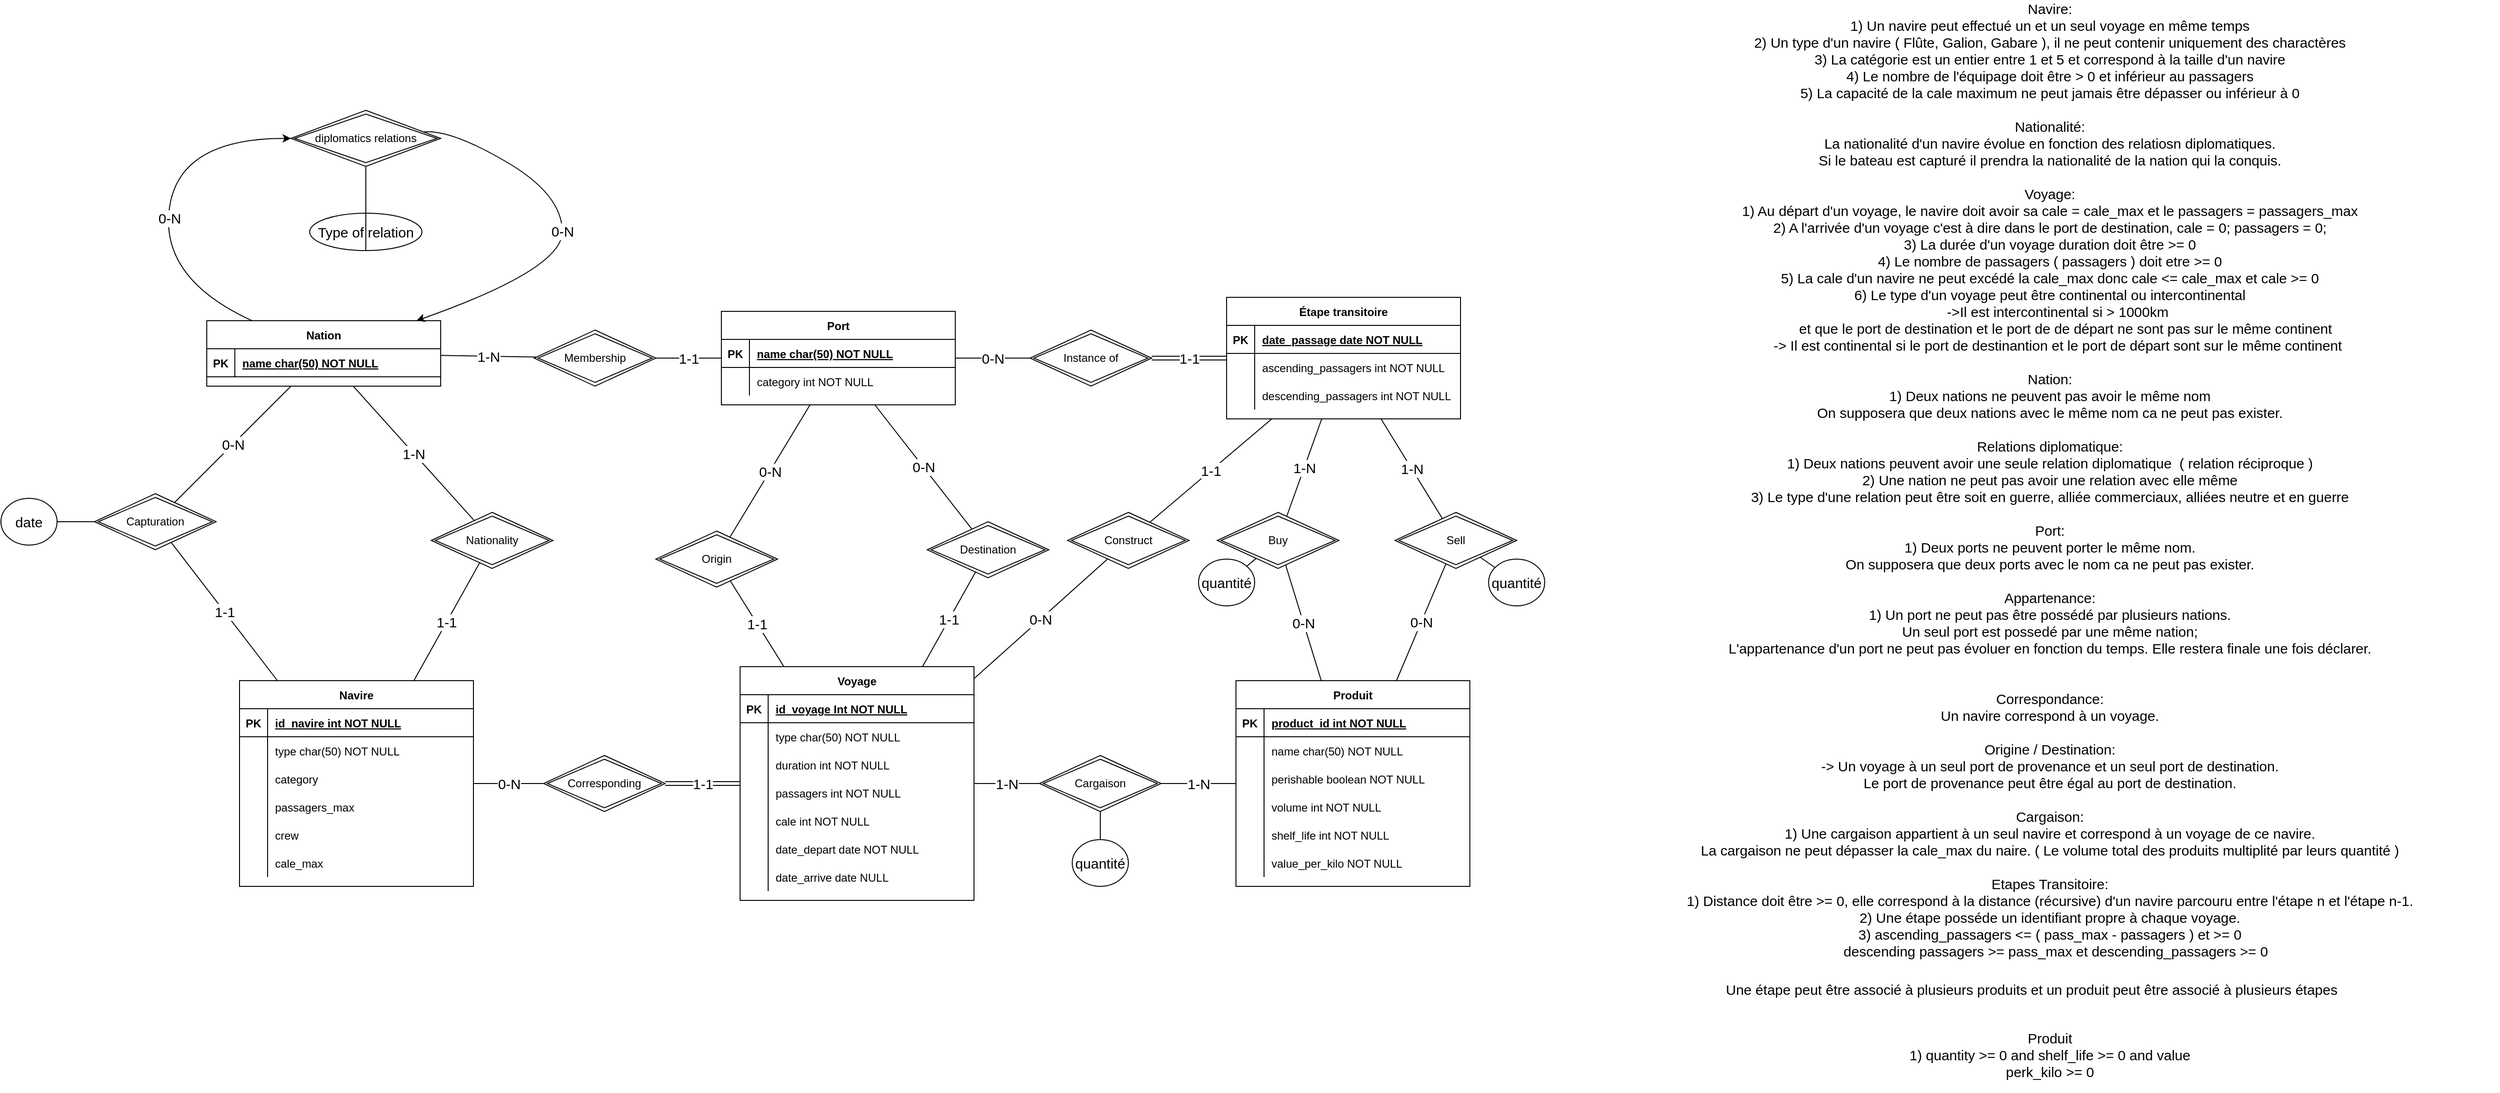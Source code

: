 <mxfile version="17.4.6" type="github"><diagram id="R2lEEEUBdFMjLlhIrx00" name="Page-1"><mxGraphModel dx="2302" dy="974" grid="1" gridSize="10" guides="1" tooltips="1" connect="1" arrows="1" fold="1" page="0" pageScale="1" pageWidth="850" pageHeight="1100" math="0" shadow="0" extFonts="Permanent Marker^https://fonts.googleapis.com/css?family=Permanent+Marker"><root><mxCell id="0"/><mxCell id="1" parent="0"/><mxCell id="C-vyLk0tnHw3VtMMgP7b-2" value="Produit" style="shape=table;startSize=30;container=1;collapsible=1;childLayout=tableLayout;fixedRows=1;rowLines=0;fontStyle=1;align=center;resizeLast=1;" parent="1" vertex="1"><mxGeometry x="1090" y="870" width="250" height="220" as="geometry"/></mxCell><mxCell id="C-vyLk0tnHw3VtMMgP7b-3" value="" style="shape=partialRectangle;collapsible=0;dropTarget=0;pointerEvents=0;fillColor=none;points=[[0,0.5],[1,0.5]];portConstraint=eastwest;top=0;left=0;right=0;bottom=1;" parent="C-vyLk0tnHw3VtMMgP7b-2" vertex="1"><mxGeometry y="30" width="250" height="30" as="geometry"/></mxCell><mxCell id="C-vyLk0tnHw3VtMMgP7b-4" value="PK" style="shape=partialRectangle;overflow=hidden;connectable=0;fillColor=none;top=0;left=0;bottom=0;right=0;fontStyle=1;" parent="C-vyLk0tnHw3VtMMgP7b-3" vertex="1"><mxGeometry width="30" height="30" as="geometry"><mxRectangle width="30" height="30" as="alternateBounds"/></mxGeometry></mxCell><mxCell id="C-vyLk0tnHw3VtMMgP7b-5" value="product_id int NOT NULL " style="shape=partialRectangle;overflow=hidden;connectable=0;fillColor=none;top=0;left=0;bottom=0;right=0;align=left;spacingLeft=6;fontStyle=5;" parent="C-vyLk0tnHw3VtMMgP7b-3" vertex="1"><mxGeometry x="30" width="220" height="30" as="geometry"><mxRectangle width="220" height="30" as="alternateBounds"/></mxGeometry></mxCell><mxCell id="C-vyLk0tnHw3VtMMgP7b-6" value="" style="shape=partialRectangle;collapsible=0;dropTarget=0;pointerEvents=0;fillColor=none;points=[[0,0.5],[1,0.5]];portConstraint=eastwest;top=0;left=0;right=0;bottom=0;" parent="C-vyLk0tnHw3VtMMgP7b-2" vertex="1"><mxGeometry y="60" width="250" height="30" as="geometry"/></mxCell><mxCell id="C-vyLk0tnHw3VtMMgP7b-7" value="" style="shape=partialRectangle;overflow=hidden;connectable=0;fillColor=none;top=0;left=0;bottom=0;right=0;" parent="C-vyLk0tnHw3VtMMgP7b-6" vertex="1"><mxGeometry width="30" height="30" as="geometry"><mxRectangle width="30" height="30" as="alternateBounds"/></mxGeometry></mxCell><mxCell id="C-vyLk0tnHw3VtMMgP7b-8" value="name char(50) NOT NULL" style="shape=partialRectangle;overflow=hidden;connectable=0;fillColor=none;top=0;left=0;bottom=0;right=0;align=left;spacingLeft=6;" parent="C-vyLk0tnHw3VtMMgP7b-6" vertex="1"><mxGeometry x="30" width="220" height="30" as="geometry"><mxRectangle width="220" height="30" as="alternateBounds"/></mxGeometry></mxCell><mxCell id="C-vyLk0tnHw3VtMMgP7b-9" value="" style="shape=partialRectangle;collapsible=0;dropTarget=0;pointerEvents=0;fillColor=none;points=[[0,0.5],[1,0.5]];portConstraint=eastwest;top=0;left=0;right=0;bottom=0;" parent="C-vyLk0tnHw3VtMMgP7b-2" vertex="1"><mxGeometry y="90" width="250" height="30" as="geometry"/></mxCell><mxCell id="C-vyLk0tnHw3VtMMgP7b-10" value="" style="shape=partialRectangle;overflow=hidden;connectable=0;fillColor=none;top=0;left=0;bottom=0;right=0;" parent="C-vyLk0tnHw3VtMMgP7b-9" vertex="1"><mxGeometry width="30" height="30" as="geometry"><mxRectangle width="30" height="30" as="alternateBounds"/></mxGeometry></mxCell><mxCell id="C-vyLk0tnHw3VtMMgP7b-11" value="perishable boolean NOT NULL" style="shape=partialRectangle;overflow=hidden;connectable=0;fillColor=none;top=0;left=0;bottom=0;right=0;align=left;spacingLeft=6;" parent="C-vyLk0tnHw3VtMMgP7b-9" vertex="1"><mxGeometry x="30" width="220" height="30" as="geometry"><mxRectangle width="220" height="30" as="alternateBounds"/></mxGeometry></mxCell><mxCell id="wA-Fw6PWU3j-bRVQ1RBi-14" style="shape=partialRectangle;collapsible=0;dropTarget=0;pointerEvents=0;fillColor=none;points=[[0,0.5],[1,0.5]];portConstraint=eastwest;top=0;left=0;right=0;bottom=0;" parent="C-vyLk0tnHw3VtMMgP7b-2" vertex="1"><mxGeometry y="120" width="250" height="30" as="geometry"/></mxCell><mxCell id="wA-Fw6PWU3j-bRVQ1RBi-15" style="shape=partialRectangle;overflow=hidden;connectable=0;fillColor=none;top=0;left=0;bottom=0;right=0;" parent="wA-Fw6PWU3j-bRVQ1RBi-14" vertex="1"><mxGeometry width="30" height="30" as="geometry"><mxRectangle width="30" height="30" as="alternateBounds"/></mxGeometry></mxCell><mxCell id="wA-Fw6PWU3j-bRVQ1RBi-16" value="volume int NOT NULL" style="shape=partialRectangle;overflow=hidden;connectable=0;fillColor=none;top=0;left=0;bottom=0;right=0;align=left;spacingLeft=6;" parent="wA-Fw6PWU3j-bRVQ1RBi-14" vertex="1"><mxGeometry x="30" width="220" height="30" as="geometry"><mxRectangle width="220" height="30" as="alternateBounds"/></mxGeometry></mxCell><mxCell id="wA-Fw6PWU3j-bRVQ1RBi-17" style="shape=partialRectangle;collapsible=0;dropTarget=0;pointerEvents=0;fillColor=none;points=[[0,0.5],[1,0.5]];portConstraint=eastwest;top=0;left=0;right=0;bottom=0;" parent="C-vyLk0tnHw3VtMMgP7b-2" vertex="1"><mxGeometry y="150" width="250" height="30" as="geometry"/></mxCell><mxCell id="wA-Fw6PWU3j-bRVQ1RBi-18" style="shape=partialRectangle;overflow=hidden;connectable=0;fillColor=none;top=0;left=0;bottom=0;right=0;" parent="wA-Fw6PWU3j-bRVQ1RBi-17" vertex="1"><mxGeometry width="30" height="30" as="geometry"><mxRectangle width="30" height="30" as="alternateBounds"/></mxGeometry></mxCell><mxCell id="wA-Fw6PWU3j-bRVQ1RBi-19" value="shelf_life int NOT NULL" style="shape=partialRectangle;overflow=hidden;connectable=0;fillColor=none;top=0;left=0;bottom=0;right=0;align=left;spacingLeft=6;" parent="wA-Fw6PWU3j-bRVQ1RBi-17" vertex="1"><mxGeometry x="30" width="220" height="30" as="geometry"><mxRectangle width="220" height="30" as="alternateBounds"/></mxGeometry></mxCell><mxCell id="wA-Fw6PWU3j-bRVQ1RBi-20" style="shape=partialRectangle;collapsible=0;dropTarget=0;pointerEvents=0;fillColor=none;points=[[0,0.5],[1,0.5]];portConstraint=eastwest;top=0;left=0;right=0;bottom=0;" parent="C-vyLk0tnHw3VtMMgP7b-2" vertex="1"><mxGeometry y="180" width="250" height="30" as="geometry"/></mxCell><mxCell id="wA-Fw6PWU3j-bRVQ1RBi-21" style="shape=partialRectangle;overflow=hidden;connectable=0;fillColor=none;top=0;left=0;bottom=0;right=0;" parent="wA-Fw6PWU3j-bRVQ1RBi-20" vertex="1"><mxGeometry width="30" height="30" as="geometry"><mxRectangle width="30" height="30" as="alternateBounds"/></mxGeometry></mxCell><mxCell id="wA-Fw6PWU3j-bRVQ1RBi-22" value="value_per_kilo NOT NULL" style="shape=partialRectangle;overflow=hidden;connectable=0;fillColor=none;top=0;left=0;bottom=0;right=0;align=left;spacingLeft=6;" parent="wA-Fw6PWU3j-bRVQ1RBi-20" vertex="1"><mxGeometry x="30" width="220" height="30" as="geometry"><mxRectangle width="220" height="30" as="alternateBounds"/></mxGeometry></mxCell><mxCell id="C-vyLk0tnHw3VtMMgP7b-13" value="Voyage" style="shape=table;startSize=30;container=1;collapsible=1;childLayout=tableLayout;fixedRows=1;rowLines=0;fontStyle=1;align=center;resizeLast=1;" parent="1" vertex="1"><mxGeometry x="560" y="855" width="250" height="250" as="geometry"/></mxCell><mxCell id="C-vyLk0tnHw3VtMMgP7b-14" value="" style="shape=partialRectangle;collapsible=0;dropTarget=0;pointerEvents=0;fillColor=none;points=[[0,0.5],[1,0.5]];portConstraint=eastwest;top=0;left=0;right=0;bottom=1;" parent="C-vyLk0tnHw3VtMMgP7b-13" vertex="1"><mxGeometry y="30" width="250" height="30" as="geometry"/></mxCell><mxCell id="C-vyLk0tnHw3VtMMgP7b-15" value="PK" style="shape=partialRectangle;overflow=hidden;connectable=0;fillColor=none;top=0;left=0;bottom=0;right=0;fontStyle=1;" parent="C-vyLk0tnHw3VtMMgP7b-14" vertex="1"><mxGeometry width="30" height="30" as="geometry"><mxRectangle width="30" height="30" as="alternateBounds"/></mxGeometry></mxCell><mxCell id="C-vyLk0tnHw3VtMMgP7b-16" value="id_voyage Int NOT NULL" style="shape=partialRectangle;overflow=hidden;connectable=0;fillColor=none;top=0;left=0;bottom=0;right=0;align=left;spacingLeft=6;fontStyle=5;" parent="C-vyLk0tnHw3VtMMgP7b-14" vertex="1"><mxGeometry x="30" width="220" height="30" as="geometry"><mxRectangle width="220" height="30" as="alternateBounds"/></mxGeometry></mxCell><mxCell id="C-vyLk0tnHw3VtMMgP7b-17" value="" style="shape=partialRectangle;collapsible=0;dropTarget=0;pointerEvents=0;fillColor=none;points=[[0,0.5],[1,0.5]];portConstraint=eastwest;top=0;left=0;right=0;bottom=0;" parent="C-vyLk0tnHw3VtMMgP7b-13" vertex="1"><mxGeometry y="60" width="250" height="30" as="geometry"/></mxCell><mxCell id="C-vyLk0tnHw3VtMMgP7b-18" value="" style="shape=partialRectangle;overflow=hidden;connectable=0;fillColor=none;top=0;left=0;bottom=0;right=0;" parent="C-vyLk0tnHw3VtMMgP7b-17" vertex="1"><mxGeometry width="30" height="30" as="geometry"><mxRectangle width="30" height="30" as="alternateBounds"/></mxGeometry></mxCell><mxCell id="C-vyLk0tnHw3VtMMgP7b-19" value="type char(50) NOT NULL" style="shape=partialRectangle;overflow=hidden;connectable=0;fillColor=none;top=0;left=0;bottom=0;right=0;align=left;spacingLeft=6;" parent="C-vyLk0tnHw3VtMMgP7b-17" vertex="1"><mxGeometry x="30" width="220" height="30" as="geometry"><mxRectangle width="220" height="30" as="alternateBounds"/></mxGeometry></mxCell><mxCell id="C-vyLk0tnHw3VtMMgP7b-20" value="" style="shape=partialRectangle;collapsible=0;dropTarget=0;pointerEvents=0;fillColor=none;points=[[0,0.5],[1,0.5]];portConstraint=eastwest;top=0;left=0;right=0;bottom=0;" parent="C-vyLk0tnHw3VtMMgP7b-13" vertex="1"><mxGeometry y="90" width="250" height="30" as="geometry"/></mxCell><mxCell id="C-vyLk0tnHw3VtMMgP7b-21" value="" style="shape=partialRectangle;overflow=hidden;connectable=0;fillColor=none;top=0;left=0;bottom=0;right=0;" parent="C-vyLk0tnHw3VtMMgP7b-20" vertex="1"><mxGeometry width="30" height="30" as="geometry"><mxRectangle width="30" height="30" as="alternateBounds"/></mxGeometry></mxCell><mxCell id="C-vyLk0tnHw3VtMMgP7b-22" value="duration int NOT NULL" style="shape=partialRectangle;overflow=hidden;connectable=0;fillColor=none;top=0;left=0;bottom=0;right=0;align=left;spacingLeft=6;" parent="C-vyLk0tnHw3VtMMgP7b-20" vertex="1"><mxGeometry x="30" width="220" height="30" as="geometry"><mxRectangle width="220" height="30" as="alternateBounds"/></mxGeometry></mxCell><mxCell id="wA-Fw6PWU3j-bRVQ1RBi-127" style="shape=partialRectangle;collapsible=0;dropTarget=0;pointerEvents=0;fillColor=none;points=[[0,0.5],[1,0.5]];portConstraint=eastwest;top=0;left=0;right=0;bottom=0;" parent="C-vyLk0tnHw3VtMMgP7b-13" vertex="1"><mxGeometry y="120" width="250" height="30" as="geometry"/></mxCell><mxCell id="wA-Fw6PWU3j-bRVQ1RBi-128" style="shape=partialRectangle;overflow=hidden;connectable=0;fillColor=none;top=0;left=0;bottom=0;right=0;" parent="wA-Fw6PWU3j-bRVQ1RBi-127" vertex="1"><mxGeometry width="30" height="30" as="geometry"><mxRectangle width="30" height="30" as="alternateBounds"/></mxGeometry></mxCell><mxCell id="wA-Fw6PWU3j-bRVQ1RBi-129" value="passagers int NOT NULL" style="shape=partialRectangle;overflow=hidden;connectable=0;fillColor=none;top=0;left=0;bottom=0;right=0;align=left;spacingLeft=6;" parent="wA-Fw6PWU3j-bRVQ1RBi-127" vertex="1"><mxGeometry x="30" width="220" height="30" as="geometry"><mxRectangle width="220" height="30" as="alternateBounds"/></mxGeometry></mxCell><mxCell id="wA-Fw6PWU3j-bRVQ1RBi-130" style="shape=partialRectangle;collapsible=0;dropTarget=0;pointerEvents=0;fillColor=none;points=[[0,0.5],[1,0.5]];portConstraint=eastwest;top=0;left=0;right=0;bottom=0;" parent="C-vyLk0tnHw3VtMMgP7b-13" vertex="1"><mxGeometry y="150" width="250" height="30" as="geometry"/></mxCell><mxCell id="wA-Fw6PWU3j-bRVQ1RBi-131" style="shape=partialRectangle;overflow=hidden;connectable=0;fillColor=none;top=0;left=0;bottom=0;right=0;" parent="wA-Fw6PWU3j-bRVQ1RBi-130" vertex="1"><mxGeometry width="30" height="30" as="geometry"><mxRectangle width="30" height="30" as="alternateBounds"/></mxGeometry></mxCell><mxCell id="wA-Fw6PWU3j-bRVQ1RBi-132" value="cale int NOT NULL" style="shape=partialRectangle;overflow=hidden;connectable=0;fillColor=none;top=0;left=0;bottom=0;right=0;align=left;spacingLeft=6;" parent="wA-Fw6PWU3j-bRVQ1RBi-130" vertex="1"><mxGeometry x="30" width="220" height="30" as="geometry"><mxRectangle width="220" height="30" as="alternateBounds"/></mxGeometry></mxCell><mxCell id="AcvyB9s8nXVCZaqWvQod-1" style="shape=partialRectangle;collapsible=0;dropTarget=0;pointerEvents=0;fillColor=none;points=[[0,0.5],[1,0.5]];portConstraint=eastwest;top=0;left=0;right=0;bottom=0;" vertex="1" parent="C-vyLk0tnHw3VtMMgP7b-13"><mxGeometry y="180" width="250" height="30" as="geometry"/></mxCell><mxCell id="AcvyB9s8nXVCZaqWvQod-2" style="shape=partialRectangle;overflow=hidden;connectable=0;fillColor=none;top=0;left=0;bottom=0;right=0;" vertex="1" parent="AcvyB9s8nXVCZaqWvQod-1"><mxGeometry width="30" height="30" as="geometry"><mxRectangle width="30" height="30" as="alternateBounds"/></mxGeometry></mxCell><mxCell id="AcvyB9s8nXVCZaqWvQod-3" value="date_depart date NOT NULL" style="shape=partialRectangle;overflow=hidden;connectable=0;fillColor=none;top=0;left=0;bottom=0;right=0;align=left;spacingLeft=6;" vertex="1" parent="AcvyB9s8nXVCZaqWvQod-1"><mxGeometry x="30" width="220" height="30" as="geometry"><mxRectangle width="220" height="30" as="alternateBounds"/></mxGeometry></mxCell><mxCell id="AcvyB9s8nXVCZaqWvQod-4" style="shape=partialRectangle;collapsible=0;dropTarget=0;pointerEvents=0;fillColor=none;points=[[0,0.5],[1,0.5]];portConstraint=eastwest;top=0;left=0;right=0;bottom=0;" vertex="1" parent="C-vyLk0tnHw3VtMMgP7b-13"><mxGeometry y="210" width="250" height="30" as="geometry"/></mxCell><mxCell id="AcvyB9s8nXVCZaqWvQod-5" style="shape=partialRectangle;overflow=hidden;connectable=0;fillColor=none;top=0;left=0;bottom=0;right=0;" vertex="1" parent="AcvyB9s8nXVCZaqWvQod-4"><mxGeometry width="30" height="30" as="geometry"><mxRectangle width="30" height="30" as="alternateBounds"/></mxGeometry></mxCell><mxCell id="AcvyB9s8nXVCZaqWvQod-6" value="date_arrive date NULL" style="shape=partialRectangle;overflow=hidden;connectable=0;fillColor=none;top=0;left=0;bottom=0;right=0;align=left;spacingLeft=6;" vertex="1" parent="AcvyB9s8nXVCZaqWvQod-4"><mxGeometry x="30" width="220" height="30" as="geometry"><mxRectangle width="220" height="30" as="alternateBounds"/></mxGeometry></mxCell><mxCell id="C-vyLk0tnHw3VtMMgP7b-23" value="Navire" style="shape=table;startSize=30;container=1;collapsible=1;childLayout=tableLayout;fixedRows=1;rowLines=0;fontStyle=1;align=center;resizeLast=1;" parent="1" vertex="1"><mxGeometry x="25" y="870" width="250" height="220" as="geometry"/></mxCell><mxCell id="C-vyLk0tnHw3VtMMgP7b-24" value="" style="shape=partialRectangle;collapsible=0;dropTarget=0;pointerEvents=0;fillColor=none;points=[[0,0.5],[1,0.5]];portConstraint=eastwest;top=0;left=0;right=0;bottom=1;" parent="C-vyLk0tnHw3VtMMgP7b-23" vertex="1"><mxGeometry y="30" width="250" height="30" as="geometry"/></mxCell><mxCell id="C-vyLk0tnHw3VtMMgP7b-25" value="PK" style="shape=partialRectangle;overflow=hidden;connectable=0;fillColor=none;top=0;left=0;bottom=0;right=0;fontStyle=1;" parent="C-vyLk0tnHw3VtMMgP7b-24" vertex="1"><mxGeometry width="30" height="30" as="geometry"><mxRectangle width="30" height="30" as="alternateBounds"/></mxGeometry></mxCell><mxCell id="C-vyLk0tnHw3VtMMgP7b-26" value="id_navire int NOT NULL " style="shape=partialRectangle;overflow=hidden;connectable=0;fillColor=none;top=0;left=0;bottom=0;right=0;align=left;spacingLeft=6;fontStyle=5;" parent="C-vyLk0tnHw3VtMMgP7b-24" vertex="1"><mxGeometry x="30" width="220" height="30" as="geometry"><mxRectangle width="220" height="30" as="alternateBounds"/></mxGeometry></mxCell><mxCell id="C-vyLk0tnHw3VtMMgP7b-27" value="" style="shape=partialRectangle;collapsible=0;dropTarget=0;pointerEvents=0;fillColor=none;points=[[0,0.5],[1,0.5]];portConstraint=eastwest;top=0;left=0;right=0;bottom=0;" parent="C-vyLk0tnHw3VtMMgP7b-23" vertex="1"><mxGeometry y="60" width="250" height="30" as="geometry"/></mxCell><mxCell id="C-vyLk0tnHw3VtMMgP7b-28" value="" style="shape=partialRectangle;overflow=hidden;connectable=0;fillColor=none;top=0;left=0;bottom=0;right=0;" parent="C-vyLk0tnHw3VtMMgP7b-27" vertex="1"><mxGeometry width="30" height="30" as="geometry"><mxRectangle width="30" height="30" as="alternateBounds"/></mxGeometry></mxCell><mxCell id="C-vyLk0tnHw3VtMMgP7b-29" value="type char(50) NOT NULL" style="shape=partialRectangle;overflow=hidden;connectable=0;fillColor=none;top=0;left=0;bottom=0;right=0;align=left;spacingLeft=6;" parent="C-vyLk0tnHw3VtMMgP7b-27" vertex="1"><mxGeometry x="30" width="220" height="30" as="geometry"><mxRectangle width="220" height="30" as="alternateBounds"/></mxGeometry></mxCell><mxCell id="wA-Fw6PWU3j-bRVQ1RBi-1" style="shape=partialRectangle;collapsible=0;dropTarget=0;pointerEvents=0;fillColor=none;points=[[0,0.5],[1,0.5]];portConstraint=eastwest;top=0;left=0;right=0;bottom=0;" parent="C-vyLk0tnHw3VtMMgP7b-23" vertex="1"><mxGeometry y="90" width="250" height="30" as="geometry"/></mxCell><mxCell id="wA-Fw6PWU3j-bRVQ1RBi-2" style="shape=partialRectangle;overflow=hidden;connectable=0;fillColor=none;top=0;left=0;bottom=0;right=0;" parent="wA-Fw6PWU3j-bRVQ1RBi-1" vertex="1"><mxGeometry width="30" height="30" as="geometry"><mxRectangle width="30" height="30" as="alternateBounds"/></mxGeometry></mxCell><mxCell id="wA-Fw6PWU3j-bRVQ1RBi-3" value="category" style="shape=partialRectangle;overflow=hidden;connectable=0;fillColor=none;top=0;left=0;bottom=0;right=0;align=left;spacingLeft=6;" parent="wA-Fw6PWU3j-bRVQ1RBi-1" vertex="1"><mxGeometry x="30" width="220" height="30" as="geometry"><mxRectangle width="220" height="30" as="alternateBounds"/></mxGeometry></mxCell><mxCell id="wA-Fw6PWU3j-bRVQ1RBi-4" style="shape=partialRectangle;collapsible=0;dropTarget=0;pointerEvents=0;fillColor=none;points=[[0,0.5],[1,0.5]];portConstraint=eastwest;top=0;left=0;right=0;bottom=0;" parent="C-vyLk0tnHw3VtMMgP7b-23" vertex="1"><mxGeometry y="120" width="250" height="30" as="geometry"/></mxCell><mxCell id="wA-Fw6PWU3j-bRVQ1RBi-5" style="shape=partialRectangle;overflow=hidden;connectable=0;fillColor=none;top=0;left=0;bottom=0;right=0;" parent="wA-Fw6PWU3j-bRVQ1RBi-4" vertex="1"><mxGeometry width="30" height="30" as="geometry"><mxRectangle width="30" height="30" as="alternateBounds"/></mxGeometry></mxCell><mxCell id="wA-Fw6PWU3j-bRVQ1RBi-6" value="passagers_max" style="shape=partialRectangle;overflow=hidden;connectable=0;fillColor=none;top=0;left=0;bottom=0;right=0;align=left;spacingLeft=6;" parent="wA-Fw6PWU3j-bRVQ1RBi-4" vertex="1"><mxGeometry x="30" width="220" height="30" as="geometry"><mxRectangle width="220" height="30" as="alternateBounds"/></mxGeometry></mxCell><mxCell id="wA-Fw6PWU3j-bRVQ1RBi-7" style="shape=partialRectangle;collapsible=0;dropTarget=0;pointerEvents=0;fillColor=none;points=[[0,0.5],[1,0.5]];portConstraint=eastwest;top=0;left=0;right=0;bottom=0;" parent="C-vyLk0tnHw3VtMMgP7b-23" vertex="1"><mxGeometry y="150" width="250" height="30" as="geometry"/></mxCell><mxCell id="wA-Fw6PWU3j-bRVQ1RBi-8" style="shape=partialRectangle;overflow=hidden;connectable=0;fillColor=none;top=0;left=0;bottom=0;right=0;" parent="wA-Fw6PWU3j-bRVQ1RBi-7" vertex="1"><mxGeometry width="30" height="30" as="geometry"><mxRectangle width="30" height="30" as="alternateBounds"/></mxGeometry></mxCell><mxCell id="wA-Fw6PWU3j-bRVQ1RBi-9" value="crew" style="shape=partialRectangle;overflow=hidden;connectable=0;fillColor=none;top=0;left=0;bottom=0;right=0;align=left;spacingLeft=6;" parent="wA-Fw6PWU3j-bRVQ1RBi-7" vertex="1"><mxGeometry x="30" width="220" height="30" as="geometry"><mxRectangle width="220" height="30" as="alternateBounds"/></mxGeometry></mxCell><mxCell id="wA-Fw6PWU3j-bRVQ1RBi-10" style="shape=partialRectangle;collapsible=0;dropTarget=0;pointerEvents=0;fillColor=none;points=[[0,0.5],[1,0.5]];portConstraint=eastwest;top=0;left=0;right=0;bottom=0;" parent="C-vyLk0tnHw3VtMMgP7b-23" vertex="1"><mxGeometry y="180" width="250" height="30" as="geometry"/></mxCell><mxCell id="wA-Fw6PWU3j-bRVQ1RBi-11" style="shape=partialRectangle;overflow=hidden;connectable=0;fillColor=none;top=0;left=0;bottom=0;right=0;" parent="wA-Fw6PWU3j-bRVQ1RBi-10" vertex="1"><mxGeometry width="30" height="30" as="geometry"><mxRectangle width="30" height="30" as="alternateBounds"/></mxGeometry></mxCell><mxCell id="wA-Fw6PWU3j-bRVQ1RBi-12" value="cale_max" style="shape=partialRectangle;overflow=hidden;connectable=0;fillColor=none;top=0;left=0;bottom=0;right=0;align=left;spacingLeft=6;" parent="wA-Fw6PWU3j-bRVQ1RBi-10" vertex="1"><mxGeometry x="30" width="220" height="30" as="geometry"><mxRectangle width="220" height="30" as="alternateBounds"/></mxGeometry></mxCell><mxCell id="wA-Fw6PWU3j-bRVQ1RBi-26" value="Port" style="shape=table;startSize=30;container=1;collapsible=1;childLayout=tableLayout;fixedRows=1;rowLines=0;fontStyle=1;align=center;resizeLast=1;" parent="1" vertex="1"><mxGeometry x="540" y="475" width="250" height="100" as="geometry"/></mxCell><mxCell id="wA-Fw6PWU3j-bRVQ1RBi-27" value="" style="shape=partialRectangle;collapsible=0;dropTarget=0;pointerEvents=0;fillColor=none;points=[[0,0.5],[1,0.5]];portConstraint=eastwest;top=0;left=0;right=0;bottom=1;" parent="wA-Fw6PWU3j-bRVQ1RBi-26" vertex="1"><mxGeometry y="30" width="250" height="30" as="geometry"/></mxCell><mxCell id="wA-Fw6PWU3j-bRVQ1RBi-28" value="PK" style="shape=partialRectangle;overflow=hidden;connectable=0;fillColor=none;top=0;left=0;bottom=0;right=0;fontStyle=1;" parent="wA-Fw6PWU3j-bRVQ1RBi-27" vertex="1"><mxGeometry width="30" height="30" as="geometry"><mxRectangle width="30" height="30" as="alternateBounds"/></mxGeometry></mxCell><mxCell id="wA-Fw6PWU3j-bRVQ1RBi-29" value="name char(50) NOT NULL " style="shape=partialRectangle;overflow=hidden;connectable=0;fillColor=none;top=0;left=0;bottom=0;right=0;align=left;spacingLeft=6;fontStyle=5;" parent="wA-Fw6PWU3j-bRVQ1RBi-27" vertex="1"><mxGeometry x="30" width="220" height="30" as="geometry"><mxRectangle width="220" height="30" as="alternateBounds"/></mxGeometry></mxCell><mxCell id="wA-Fw6PWU3j-bRVQ1RBi-33" value="" style="shape=partialRectangle;collapsible=0;dropTarget=0;pointerEvents=0;fillColor=none;points=[[0,0.5],[1,0.5]];portConstraint=eastwest;top=0;left=0;right=0;bottom=0;" parent="wA-Fw6PWU3j-bRVQ1RBi-26" vertex="1"><mxGeometry y="60" width="250" height="30" as="geometry"/></mxCell><mxCell id="wA-Fw6PWU3j-bRVQ1RBi-34" value="" style="shape=partialRectangle;overflow=hidden;connectable=0;fillColor=none;top=0;left=0;bottom=0;right=0;" parent="wA-Fw6PWU3j-bRVQ1RBi-33" vertex="1"><mxGeometry width="30" height="30" as="geometry"><mxRectangle width="30" height="30" as="alternateBounds"/></mxGeometry></mxCell><mxCell id="wA-Fw6PWU3j-bRVQ1RBi-35" value="category int NOT NULL" style="shape=partialRectangle;overflow=hidden;connectable=0;fillColor=none;top=0;left=0;bottom=0;right=0;align=left;spacingLeft=6;" parent="wA-Fw6PWU3j-bRVQ1RBi-33" vertex="1"><mxGeometry x="30" width="220" height="30" as="geometry"><mxRectangle width="220" height="30" as="alternateBounds"/></mxGeometry></mxCell><mxCell id="wA-Fw6PWU3j-bRVQ1RBi-36" value="Étape transitoire" style="shape=table;startSize=30;container=1;collapsible=1;childLayout=tableLayout;fixedRows=1;rowLines=0;fontStyle=1;align=center;resizeLast=1;" parent="1" vertex="1"><mxGeometry x="1080" y="460" width="250" height="130" as="geometry"/></mxCell><mxCell id="wA-Fw6PWU3j-bRVQ1RBi-37" value="" style="shape=partialRectangle;collapsible=0;dropTarget=0;pointerEvents=0;fillColor=none;points=[[0,0.5],[1,0.5]];portConstraint=eastwest;top=0;left=0;right=0;bottom=1;" parent="wA-Fw6PWU3j-bRVQ1RBi-36" vertex="1"><mxGeometry y="30" width="250" height="30" as="geometry"/></mxCell><mxCell id="wA-Fw6PWU3j-bRVQ1RBi-38" value="PK" style="shape=partialRectangle;overflow=hidden;connectable=0;fillColor=none;top=0;left=0;bottom=0;right=0;fontStyle=1;" parent="wA-Fw6PWU3j-bRVQ1RBi-37" vertex="1"><mxGeometry width="30" height="30" as="geometry"><mxRectangle width="30" height="30" as="alternateBounds"/></mxGeometry></mxCell><mxCell id="wA-Fw6PWU3j-bRVQ1RBi-39" value="date_passage date NOT NULL " style="shape=partialRectangle;overflow=hidden;connectable=0;fillColor=none;top=0;left=0;bottom=0;right=0;align=left;spacingLeft=6;fontStyle=5;" parent="wA-Fw6PWU3j-bRVQ1RBi-37" vertex="1"><mxGeometry x="30" width="220" height="30" as="geometry"><mxRectangle width="220" height="30" as="alternateBounds"/></mxGeometry></mxCell><mxCell id="wA-Fw6PWU3j-bRVQ1RBi-43" value="" style="shape=partialRectangle;collapsible=0;dropTarget=0;pointerEvents=0;fillColor=none;points=[[0,0.5],[1,0.5]];portConstraint=eastwest;top=0;left=0;right=0;bottom=0;" parent="wA-Fw6PWU3j-bRVQ1RBi-36" vertex="1"><mxGeometry y="60" width="250" height="30" as="geometry"/></mxCell><mxCell id="wA-Fw6PWU3j-bRVQ1RBi-44" value="" style="shape=partialRectangle;overflow=hidden;connectable=0;fillColor=none;top=0;left=0;bottom=0;right=0;" parent="wA-Fw6PWU3j-bRVQ1RBi-43" vertex="1"><mxGeometry width="30" height="30" as="geometry"><mxRectangle width="30" height="30" as="alternateBounds"/></mxGeometry></mxCell><mxCell id="wA-Fw6PWU3j-bRVQ1RBi-45" value="ascending_passagers int NOT NULL" style="shape=partialRectangle;overflow=hidden;connectable=0;fillColor=none;top=0;left=0;bottom=0;right=0;align=left;spacingLeft=6;" parent="wA-Fw6PWU3j-bRVQ1RBi-43" vertex="1"><mxGeometry x="30" width="220" height="30" as="geometry"><mxRectangle width="220" height="30" as="alternateBounds"/></mxGeometry></mxCell><mxCell id="wA-Fw6PWU3j-bRVQ1RBi-46" style="shape=partialRectangle;collapsible=0;dropTarget=0;pointerEvents=0;fillColor=none;points=[[0,0.5],[1,0.5]];portConstraint=eastwest;top=0;left=0;right=0;bottom=0;" parent="wA-Fw6PWU3j-bRVQ1RBi-36" vertex="1"><mxGeometry y="90" width="250" height="30" as="geometry"/></mxCell><mxCell id="wA-Fw6PWU3j-bRVQ1RBi-47" style="shape=partialRectangle;overflow=hidden;connectable=0;fillColor=none;top=0;left=0;bottom=0;right=0;" parent="wA-Fw6PWU3j-bRVQ1RBi-46" vertex="1"><mxGeometry width="30" height="30" as="geometry"><mxRectangle width="30" height="30" as="alternateBounds"/></mxGeometry></mxCell><mxCell id="wA-Fw6PWU3j-bRVQ1RBi-48" value="descending_passagers int NOT NULL" style="shape=partialRectangle;overflow=hidden;connectable=0;fillColor=none;top=0;left=0;bottom=0;right=0;align=left;spacingLeft=6;" parent="wA-Fw6PWU3j-bRVQ1RBi-46" vertex="1"><mxGeometry x="30" width="220" height="30" as="geometry"><mxRectangle width="220" height="30" as="alternateBounds"/></mxGeometry></mxCell><mxCell id="wA-Fw6PWU3j-bRVQ1RBi-55" value="Nation" style="shape=table;startSize=30;container=1;collapsible=1;childLayout=tableLayout;fixedRows=1;rowLines=0;fontStyle=1;align=center;resizeLast=1;" parent="1" vertex="1"><mxGeometry x="-10" y="485" width="250" height="70" as="geometry"/></mxCell><mxCell id="wA-Fw6PWU3j-bRVQ1RBi-56" value="" style="shape=partialRectangle;collapsible=0;dropTarget=0;pointerEvents=0;fillColor=none;points=[[0,0.5],[1,0.5]];portConstraint=eastwest;top=0;left=0;right=0;bottom=1;" parent="wA-Fw6PWU3j-bRVQ1RBi-55" vertex="1"><mxGeometry y="30" width="250" height="30" as="geometry"/></mxCell><mxCell id="wA-Fw6PWU3j-bRVQ1RBi-57" value="PK" style="shape=partialRectangle;overflow=hidden;connectable=0;fillColor=none;top=0;left=0;bottom=0;right=0;fontStyle=1;" parent="wA-Fw6PWU3j-bRVQ1RBi-56" vertex="1"><mxGeometry width="30" height="30" as="geometry"><mxRectangle width="30" height="30" as="alternateBounds"/></mxGeometry></mxCell><mxCell id="wA-Fw6PWU3j-bRVQ1RBi-58" value="name char(50) NOT NULL " style="shape=partialRectangle;overflow=hidden;connectable=0;fillColor=none;top=0;left=0;bottom=0;right=0;align=left;spacingLeft=6;fontStyle=5;" parent="wA-Fw6PWU3j-bRVQ1RBi-56" vertex="1"><mxGeometry x="30" width="220" height="30" as="geometry"><mxRectangle width="220" height="30" as="alternateBounds"/></mxGeometry></mxCell><mxCell id="wA-Fw6PWU3j-bRVQ1RBi-63" value="Membership" style="shape=rhombus;double=1;perimeter=rhombusPerimeter;whiteSpace=wrap;html=1;align=center;" parent="1" vertex="1"><mxGeometry x="340" y="495" width="130" height="60" as="geometry"/></mxCell><mxCell id="wA-Fw6PWU3j-bRVQ1RBi-65" value="Corresponding" style="shape=rhombus;double=1;perimeter=rhombusPerimeter;whiteSpace=wrap;html=1;align=center;" parent="1" vertex="1"><mxGeometry x="350" y="950" width="130" height="60" as="geometry"/></mxCell><mxCell id="wA-Fw6PWU3j-bRVQ1RBi-67" value="Instance of" style="shape=rhombus;double=1;perimeter=rhombusPerimeter;whiteSpace=wrap;html=1;align=center;" parent="1" vertex="1"><mxGeometry x="870" y="495" width="130" height="60" as="geometry"/></mxCell><mxCell id="wA-Fw6PWU3j-bRVQ1RBi-68" value="diplomatics relations" style="shape=rhombus;double=1;perimeter=rhombusPerimeter;whiteSpace=wrap;html=1;align=center;" parent="1" vertex="1"><mxGeometry x="80" y="260" width="160" height="60" as="geometry"/></mxCell><mxCell id="wA-Fw6PWU3j-bRVQ1RBi-80" value="&lt;font style=&quot;font-size: 15px&quot;&gt;1-1&lt;/font&gt;" style="shape=link;html=1;rounded=0;" parent="1" source="wA-Fw6PWU3j-bRVQ1RBi-65" target="C-vyLk0tnHw3VtMMgP7b-13" edge="1"><mxGeometry width="100" relative="1" as="geometry"><mxPoint x="350" y="610" as="sourcePoint"/><mxPoint x="450" y="610" as="targetPoint"/></mxGeometry></mxCell><mxCell id="wA-Fw6PWU3j-bRVQ1RBi-81" value="&lt;font style=&quot;font-size: 15px&quot;&gt;1-1&lt;/font&gt;" style="shape=link;html=1;rounded=0;" parent="1" source="wA-Fw6PWU3j-bRVQ1RBi-67" target="wA-Fw6PWU3j-bRVQ1RBi-36" edge="1"><mxGeometry width="100" relative="1" as="geometry"><mxPoint x="730" y="680" as="sourcePoint"/><mxPoint x="810" y="680" as="targetPoint"/></mxGeometry></mxCell><mxCell id="wA-Fw6PWU3j-bRVQ1RBi-92" value="" style="curved=1;endArrow=classic;html=1;rounded=0;" parent="1" source="wA-Fw6PWU3j-bRVQ1RBi-55" target="wA-Fw6PWU3j-bRVQ1RBi-68" edge="1"><mxGeometry width="50" height="50" relative="1" as="geometry"><mxPoint x="430" y="670" as="sourcePoint"/><mxPoint x="480" y="620" as="targetPoint"/><Array as="points"><mxPoint x="-60" y="440"/><mxPoint x="-40" y="290"/></Array></mxGeometry></mxCell><mxCell id="wA-Fw6PWU3j-bRVQ1RBi-123" value="0-N" style="edgeLabel;html=1;align=center;verticalAlign=middle;resizable=0;points=[];fontSize=15;" parent="wA-Fw6PWU3j-bRVQ1RBi-92" vertex="1" connectable="0"><mxGeometry x="-0.084" y="-1" relative="1" as="geometry"><mxPoint as="offset"/></mxGeometry></mxCell><mxCell id="wA-Fw6PWU3j-bRVQ1RBi-93" value="&lt;font style=&quot;font-size: 15px&quot;&gt;0-N&lt;/font&gt;" style="curved=1;endArrow=classic;html=1;rounded=0;" parent="1" source="wA-Fw6PWU3j-bRVQ1RBi-68" target="wA-Fw6PWU3j-bRVQ1RBi-55" edge="1"><mxGeometry width="50" height="50" relative="1" as="geometry"><mxPoint x="360" y="400" as="sourcePoint"/><mxPoint x="381.434" y="223.837" as="targetPoint"/><Array as="points"><mxPoint x="250" y="280"/><mxPoint x="370" y="350"/><mxPoint x="370" y="430"/></Array></mxGeometry></mxCell><mxCell id="wA-Fw6PWU3j-bRVQ1RBi-94" value="Nationality" style="shape=rhombus;double=1;perimeter=rhombusPerimeter;whiteSpace=wrap;html=1;align=center;" parent="1" vertex="1"><mxGeometry x="230" y="690" width="130" height="60" as="geometry"/></mxCell><mxCell id="wA-Fw6PWU3j-bRVQ1RBi-104" value="Origin" style="shape=rhombus;double=1;perimeter=rhombusPerimeter;whiteSpace=wrap;html=1;align=center;" parent="1" vertex="1"><mxGeometry x="470" y="710" width="130" height="60" as="geometry"/></mxCell><mxCell id="wA-Fw6PWU3j-bRVQ1RBi-105" value="Destination" style="shape=rhombus;double=1;perimeter=rhombusPerimeter;whiteSpace=wrap;html=1;align=center;" parent="1" vertex="1"><mxGeometry x="760" y="700" width="130" height="60" as="geometry"/></mxCell><mxCell id="wA-Fw6PWU3j-bRVQ1RBi-125" value="Type of relation" style="ellipse;whiteSpace=wrap;html=1;fontSize=15;" parent="1" vertex="1"><mxGeometry x="100" y="370" width="120" height="40" as="geometry"/></mxCell><mxCell id="wA-Fw6PWU3j-bRVQ1RBi-126" value="" style="endArrow=none;html=1;rounded=0;fontSize=15;exitX=0.5;exitY=1;exitDx=0;exitDy=0;" parent="1" source="wA-Fw6PWU3j-bRVQ1RBi-125" target="wA-Fw6PWU3j-bRVQ1RBi-68" edge="1"><mxGeometry width="50" height="50" relative="1" as="geometry"><mxPoint x="620" y="630" as="sourcePoint"/><mxPoint x="670" y="580" as="targetPoint"/></mxGeometry></mxCell><mxCell id="wA-Fw6PWU3j-bRVQ1RBi-148" value="Navire:&#xA;1) Un navire peut effectué un et un seul voyage en même temps&#xA;2) Un type d'un navire ( Flûte, Galion, Gabare ), il ne peut contenir uniquement des charactères&#xA;3) La catégorie est un entier entre 1 et 5 et correspond à la taille d'un navire&#xA;4) Le nombre de l'équipage doit être &gt; 0 et inférieur au passagers&#xA;5) La capacité de la cale maximum ne peut jamais être dépasser ou inférieur à 0&#xA;&#xA;Nationalité:&#xA;La nationalité d'un navire évolue en fonction des relatiosn diplomatiques.&#xA;Si le bateau est capturé il prendra la nationalité de la nation qui la conquis.&#xA;&#xA;Voyage:&#xA;1) Au départ d'un voyage, le navire doit avoir sa cale = cale_max et le passagers = passagers_max&#xA;2) A l'arrivée d'un voyage c'est à dire dans le port de destination, cale = 0; passagers = 0;&#xA;3) La durée d'un voyage duration doit être &gt;= 0&#xA;4) Le nombre de passagers ( passagers ) doit etre &gt;= 0&#xA;5) La cale d'un navire ne peut excédé la cale_max donc cale &lt;= cale_max et cale &gt;= 0&#xA;6) Le type d'un voyage peut être continental ou intercontinental&#xA;    -&gt;Il est intercontinental si &gt; 1000km&#xA;        et que le port de destination et le port de de départ ne sont pas sur le même continent&#xA;    -&gt; Il est continental si le port de destinantion et le port de départ sont sur le même continent&#xA;    &#xA;Nation:&#xA;1) Deux nations ne peuvent pas avoir le même nom&#xA;On supposera que deux nations avec le même nom ca ne peut pas exister.&#xA;&#xA;Relations diplomatique:&#xA;1) Deux nations peuvent avoir une seule relation diplomatique  ( relation réciproque )&#xA;2) Une nation ne peut pas avoir une relation avec elle même&#xA;3) Le type d'une relation peut être soit en guerre, alliée commerciaux, alliées neutre et en guerre&#xA;&#xA;Port:&#xA;1) Deux ports ne peuvent porter le même nom.&#xA;On supposera que deux ports avec le nom ca ne peut pas exister.&#xA;&#xA;Appartenance:&#xA;1) Un port ne peut pas être possédé par plusieurs nations.&#xA;Un seul port est possedé par une même nation;&#xA;L'appartenance d'un port ne peut pas évoluer en fonction du temps. Elle restera finale une fois déclarer.&#xA;&#xA;&#xA;Correspondance:&#xA;Un navire correspond à un voyage.&#xA;&#xA;Origine / Destination:&#xA;-&gt; Un voyage à un seul port de provenance et un seul port de destination.&#xA;Le port de provenance peut être égal au port de destination.&#xA;&#xA;Cargaison:&#xA;1) Une cargaison appartient à un seul navire et correspond à un voyage de ce navire.&#xA;La cargaison ne peut dépasser la cale_max du naire. ( Le volume total des produits multiplité par leurs quantité )&#xA;&#xA;Etapes Transitoire:&#xA;1) Distance doit être &gt;= 0, elle correspond à la distance (récursive) d'un navire parcouru entre l'étape n et l'étape n-1.&#xA;2) Une étape posséde un identifiant propre à chaque voyage.&#xA;3) ascending_passagers &lt;= ( pass_max - passagers ) et &gt;= 0&#xA;   descending passagers &gt;= pass_max et descending_passagers &gt;= 0" style="text;html=1;strokeColor=none;fillColor=none;align=center;verticalAlign=middle;whiteSpace=wrap;rounded=0;fontSize=15;" parent="1" vertex="1"><mxGeometry x="1480" y="580" width="960" height="150" as="geometry"/></mxCell><mxCell id="1XmyXkQUry2I7_nopdHA-1" value="&lt;font style=&quot;font-size: 15px&quot;&gt;0-N&lt;/font&gt;" style="endArrow=none;html=1;rounded=0;" parent="1" source="wA-Fw6PWU3j-bRVQ1RBi-26" target="wA-Fw6PWU3j-bRVQ1RBi-67" edge="1"><mxGeometry width="50" height="50" relative="1" as="geometry"><mxPoint x="1000" y="740" as="sourcePoint"/><mxPoint x="1050" y="690" as="targetPoint"/><Array as="points"/></mxGeometry></mxCell><mxCell id="1XmyXkQUry2I7_nopdHA-2" value="0-N" style="endArrow=none;html=1;rounded=0;fontSize=15;" parent="1" source="wA-Fw6PWU3j-bRVQ1RBi-104" target="wA-Fw6PWU3j-bRVQ1RBi-26" edge="1"><mxGeometry width="50" height="50" relative="1" as="geometry"><mxPoint x="1000" y="740" as="sourcePoint"/><mxPoint x="1050" y="690" as="targetPoint"/></mxGeometry></mxCell><mxCell id="1XmyXkQUry2I7_nopdHA-4" value="0-N" style="endArrow=none;html=1;rounded=0;fontSize=15;" parent="1" source="wA-Fw6PWU3j-bRVQ1RBi-105" target="wA-Fw6PWU3j-bRVQ1RBi-26" edge="1"><mxGeometry width="50" height="50" relative="1" as="geometry"><mxPoint x="1000" y="740" as="sourcePoint"/><mxPoint x="1050" y="690" as="targetPoint"/></mxGeometry></mxCell><mxCell id="1XmyXkQUry2I7_nopdHA-5" value="1-1" style="endArrow=none;html=1;rounded=0;fontSize=15;" parent="1" source="C-vyLk0tnHw3VtMMgP7b-13" target="wA-Fw6PWU3j-bRVQ1RBi-105" edge="1"><mxGeometry width="50" height="50" relative="1" as="geometry"><mxPoint x="1000" y="740" as="sourcePoint"/><mxPoint x="1050" y="690" as="targetPoint"/></mxGeometry></mxCell><mxCell id="1XmyXkQUry2I7_nopdHA-7" value="1-1" style="endArrow=none;html=1;rounded=0;fontSize=15;" parent="1" source="C-vyLk0tnHw3VtMMgP7b-13" target="wA-Fw6PWU3j-bRVQ1RBi-104" edge="1"><mxGeometry width="50" height="50" relative="1" as="geometry"><mxPoint x="1000" y="740" as="sourcePoint"/><mxPoint x="1050" y="690" as="targetPoint"/></mxGeometry></mxCell><mxCell id="1XmyXkQUry2I7_nopdHA-10" value="1-1" style="endArrow=none;html=1;rounded=0;fontSize=15;" parent="1" source="C-vyLk0tnHw3VtMMgP7b-23" target="wA-Fw6PWU3j-bRVQ1RBi-94" edge="1"><mxGeometry width="50" height="50" relative="1" as="geometry"><mxPoint x="1000" y="740" as="sourcePoint"/><mxPoint x="1050" y="690" as="targetPoint"/></mxGeometry></mxCell><mxCell id="1XmyXkQUry2I7_nopdHA-11" value="1-N" style="endArrow=none;html=1;rounded=0;fontSize=15;" parent="1" source="wA-Fw6PWU3j-bRVQ1RBi-94" target="wA-Fw6PWU3j-bRVQ1RBi-55" edge="1"><mxGeometry width="50" height="50" relative="1" as="geometry"><mxPoint x="1000" y="740" as="sourcePoint"/><mxPoint x="1050" y="690" as="targetPoint"/></mxGeometry></mxCell><mxCell id="1XmyXkQUry2I7_nopdHA-12" value="1-N" style="endArrow=none;html=1;rounded=0;fontSize=15;" parent="1" source="wA-Fw6PWU3j-bRVQ1RBi-55" target="wA-Fw6PWU3j-bRVQ1RBi-63" edge="1"><mxGeometry width="50" height="50" relative="1" as="geometry"><mxPoint x="1000" y="740" as="sourcePoint"/><mxPoint x="1040" y="690" as="targetPoint"/></mxGeometry></mxCell><mxCell id="1XmyXkQUry2I7_nopdHA-13" value="1-1" style="endArrow=none;html=1;rounded=0;fontSize=15;" parent="1" source="wA-Fw6PWU3j-bRVQ1RBi-63" target="wA-Fw6PWU3j-bRVQ1RBi-26" edge="1"><mxGeometry width="50" height="50" relative="1" as="geometry"><mxPoint x="1000" y="740" as="sourcePoint"/><mxPoint x="1050" y="690" as="targetPoint"/></mxGeometry></mxCell><mxCell id="1XmyXkQUry2I7_nopdHA-14" value="0-N" style="endArrow=none;html=1;rounded=0;fontSize=15;" parent="1" source="C-vyLk0tnHw3VtMMgP7b-23" target="wA-Fw6PWU3j-bRVQ1RBi-65" edge="1"><mxGeometry width="50" height="50" relative="1" as="geometry"><mxPoint x="1000" y="740" as="sourcePoint"/><mxPoint x="1050" y="690" as="targetPoint"/></mxGeometry></mxCell><mxCell id="1XmyXkQUry2I7_nopdHA-23" value="Capturation" style="shape=rhombus;double=1;perimeter=rhombusPerimeter;whiteSpace=wrap;html=1;align=center;" parent="1" vertex="1"><mxGeometry x="-130" y="670" width="130" height="60" as="geometry"/></mxCell><mxCell id="1XmyXkQUry2I7_nopdHA-24" value="1-1" style="endArrow=none;html=1;rounded=0;fontSize=15;" parent="1" source="C-vyLk0tnHw3VtMMgP7b-23" target="1XmyXkQUry2I7_nopdHA-23" edge="1"><mxGeometry width="50" height="50" relative="1" as="geometry"><mxPoint x="500" y="780" as="sourcePoint"/><mxPoint x="550" y="730" as="targetPoint"/></mxGeometry></mxCell><mxCell id="1XmyXkQUry2I7_nopdHA-26" value="0-N" style="endArrow=none;html=1;rounded=0;fontSize=15;" parent="1" source="1XmyXkQUry2I7_nopdHA-23" target="wA-Fw6PWU3j-bRVQ1RBi-55" edge="1"><mxGeometry width="50" height="50" relative="1" as="geometry"><mxPoint x="500" y="780" as="sourcePoint"/><mxPoint x="550" y="730" as="targetPoint"/></mxGeometry></mxCell><mxCell id="1XmyXkQUry2I7_nopdHA-27" value="" style="endArrow=none;html=1;rounded=0;fontSize=15;" parent="1" source="1XmyXkQUry2I7_nopdHA-23" target="1XmyXkQUry2I7_nopdHA-29" edge="1"><mxGeometry width="50" height="50" relative="1" as="geometry"><mxPoint x="500" y="780" as="sourcePoint"/><mxPoint x="-230" y="690" as="targetPoint"/></mxGeometry></mxCell><mxCell id="1XmyXkQUry2I7_nopdHA-29" value="date" style="ellipse;whiteSpace=wrap;html=1;fontSize=15;" parent="1" vertex="1"><mxGeometry x="-230" y="675" width="60" height="50" as="geometry"/></mxCell><mxCell id="1XmyXkQUry2I7_nopdHA-32" value="Cargaison" style="shape=rhombus;double=1;perimeter=rhombusPerimeter;whiteSpace=wrap;html=1;align=center;" parent="1" vertex="1"><mxGeometry x="880" y="950" width="130" height="60" as="geometry"/></mxCell><mxCell id="1XmyXkQUry2I7_nopdHA-33" value="1-N" style="endArrow=none;html=1;rounded=0;fontSize=15;" parent="1" source="C-vyLk0tnHw3VtMMgP7b-13" target="1XmyXkQUry2I7_nopdHA-32" edge="1"><mxGeometry width="50" height="50" relative="1" as="geometry"><mxPoint x="770" y="780" as="sourcePoint"/><mxPoint x="820" y="730" as="targetPoint"/></mxGeometry></mxCell><mxCell id="1XmyXkQUry2I7_nopdHA-34" value="1-N" style="endArrow=none;html=1;rounded=0;fontSize=15;" parent="1" source="1XmyXkQUry2I7_nopdHA-32" target="C-vyLk0tnHw3VtMMgP7b-2" edge="1"><mxGeometry width="50" height="50" relative="1" as="geometry"><mxPoint x="770" y="780" as="sourcePoint"/><mxPoint x="820" y="730" as="targetPoint"/></mxGeometry></mxCell><mxCell id="1XmyXkQUry2I7_nopdHA-52" value="Construct" style="shape=rhombus;double=1;perimeter=rhombusPerimeter;whiteSpace=wrap;html=1;align=center;" parent="1" vertex="1"><mxGeometry x="910" y="690" width="130" height="60" as="geometry"/></mxCell><mxCell id="1XmyXkQUry2I7_nopdHA-53" value="0-N" style="endArrow=none;html=1;rounded=0;fontSize=15;" parent="1" source="C-vyLk0tnHw3VtMMgP7b-13" target="1XmyXkQUry2I7_nopdHA-52" edge="1"><mxGeometry width="50" height="50" relative="1" as="geometry"><mxPoint x="770" y="790" as="sourcePoint"/><mxPoint x="820" y="740" as="targetPoint"/></mxGeometry></mxCell><mxCell id="1XmyXkQUry2I7_nopdHA-54" value="1-1" style="endArrow=none;html=1;rounded=0;fontSize=15;" parent="1" source="1XmyXkQUry2I7_nopdHA-52" target="wA-Fw6PWU3j-bRVQ1RBi-36" edge="1"><mxGeometry width="50" height="50" relative="1" as="geometry"><mxPoint x="770" y="790" as="sourcePoint"/><mxPoint x="820" y="740" as="targetPoint"/></mxGeometry></mxCell><mxCell id="1XmyXkQUry2I7_nopdHA-56" value="Une étape peut être associé à plusieurs produits et un produit peut être associé à plusieurs étapes" style="text;html=1;align=center;verticalAlign=middle;resizable=0;points=[];autosize=1;strokeColor=none;fillColor=none;fontSize=15;" parent="1" vertex="1"><mxGeometry x="1590" y="1190" width="700" height="20" as="geometry"/></mxCell><mxCell id="1XmyXkQUry2I7_nopdHA-59" value="&lt;div&gt;Produit &lt;br&gt;&lt;/div&gt;&lt;div&gt;1) quantity &amp;gt;= 0 and shelf_life &amp;gt;= 0 and value perk_kilo &amp;gt;= 0&lt;br&gt;&lt;/div&gt;" style="text;html=1;strokeColor=none;fillColor=none;align=center;verticalAlign=middle;whiteSpace=wrap;rounded=0;fontSize=15;" parent="1" vertex="1"><mxGeometry x="1785" y="1230" width="350" height="80" as="geometry"/></mxCell><mxCell id="Us6tx168EKsTojebbcek-1" value="quantité" style="ellipse;whiteSpace=wrap;html=1;fontSize=15;" parent="1" vertex="1"><mxGeometry x="915" y="1040" width="60" height="50" as="geometry"/></mxCell><mxCell id="Us6tx168EKsTojebbcek-2" value="" style="endArrow=none;html=1;rounded=0;" parent="1" source="Us6tx168EKsTojebbcek-1" target="1XmyXkQUry2I7_nopdHA-32" edge="1"><mxGeometry width="50" height="50" relative="1" as="geometry"><mxPoint x="940" y="780" as="sourcePoint"/><mxPoint x="990" y="730" as="targetPoint"/></mxGeometry></mxCell><mxCell id="Us6tx168EKsTojebbcek-8" value="Buy" style="shape=rhombus;double=1;perimeter=rhombusPerimeter;whiteSpace=wrap;html=1;align=center;" parent="1" vertex="1"><mxGeometry x="1070" y="690" width="130" height="60" as="geometry"/></mxCell><mxCell id="Us6tx168EKsTojebbcek-9" value="Sell" style="shape=rhombus;double=1;perimeter=rhombusPerimeter;whiteSpace=wrap;html=1;align=center;" parent="1" vertex="1"><mxGeometry x="1260" y="690" width="130" height="60" as="geometry"/></mxCell><mxCell id="Us6tx168EKsTojebbcek-10" value="&lt;font style=&quot;font-size: 15px&quot;&gt;0-N&lt;/font&gt;" style="endArrow=none;html=1;rounded=0;" parent="1" source="C-vyLk0tnHw3VtMMgP7b-2" target="Us6tx168EKsTojebbcek-8" edge="1"><mxGeometry width="50" height="50" relative="1" as="geometry"><mxPoint x="1050" y="780" as="sourcePoint"/><mxPoint x="1100" y="730" as="targetPoint"/></mxGeometry></mxCell><mxCell id="Us6tx168EKsTojebbcek-11" value="&lt;font style=&quot;font-size: 15px&quot;&gt;1-N&lt;/font&gt;" style="endArrow=none;html=1;rounded=0;" parent="1" source="Us6tx168EKsTojebbcek-8" target="wA-Fw6PWU3j-bRVQ1RBi-36" edge="1"><mxGeometry width="50" height="50" relative="1" as="geometry"><mxPoint x="1050" y="780" as="sourcePoint"/><mxPoint x="1100" y="730" as="targetPoint"/></mxGeometry></mxCell><mxCell id="Us6tx168EKsTojebbcek-12" value="&lt;font style=&quot;font-size: 15px&quot;&gt;0-N&lt;/font&gt;" style="endArrow=none;html=1;rounded=0;" parent="1" source="C-vyLk0tnHw3VtMMgP7b-2" target="Us6tx168EKsTojebbcek-9" edge="1"><mxGeometry width="50" height="50" relative="1" as="geometry"><mxPoint x="1050" y="780" as="sourcePoint"/><mxPoint x="1100" y="730" as="targetPoint"/></mxGeometry></mxCell><mxCell id="Us6tx168EKsTojebbcek-13" value="&lt;font style=&quot;font-size: 15px&quot;&gt;1-N&lt;/font&gt;" style="endArrow=none;html=1;rounded=0;" parent="1" source="Us6tx168EKsTojebbcek-9" target="wA-Fw6PWU3j-bRVQ1RBi-36" edge="1"><mxGeometry width="50" height="50" relative="1" as="geometry"><mxPoint x="1050" y="780" as="sourcePoint"/><mxPoint x="1100" y="730" as="targetPoint"/></mxGeometry></mxCell><mxCell id="AcvyB9s8nXVCZaqWvQod-7" value="quantité" style="ellipse;whiteSpace=wrap;html=1;fontSize=15;" vertex="1" parent="1"><mxGeometry x="1050" y="740" width="60" height="50" as="geometry"/></mxCell><mxCell id="AcvyB9s8nXVCZaqWvQod-8" value="" style="endArrow=none;html=1;rounded=0;" edge="1" parent="1" source="AcvyB9s8nXVCZaqWvQod-7" target="Us6tx168EKsTojebbcek-8"><mxGeometry width="50" height="50" relative="1" as="geometry"><mxPoint x="980" y="840" as="sourcePoint"/><mxPoint x="980" y="810" as="targetPoint"/></mxGeometry></mxCell><mxCell id="AcvyB9s8nXVCZaqWvQod-9" value="" style="endArrow=none;html=1;rounded=0;" edge="1" parent="1" source="AcvyB9s8nXVCZaqWvQod-10" target="Us6tx168EKsTojebbcek-9"><mxGeometry width="50" height="50" relative="1" as="geometry"><mxPoint x="1390" y="760" as="sourcePoint"/><mxPoint x="1440" y="750" as="targetPoint"/></mxGeometry></mxCell><mxCell id="AcvyB9s8nXVCZaqWvQod-10" value="quantité" style="ellipse;whiteSpace=wrap;html=1;fontSize=15;" vertex="1" parent="1"><mxGeometry x="1360" y="740" width="60" height="50" as="geometry"/></mxCell></root></mxGraphModel></diagram></mxfile>